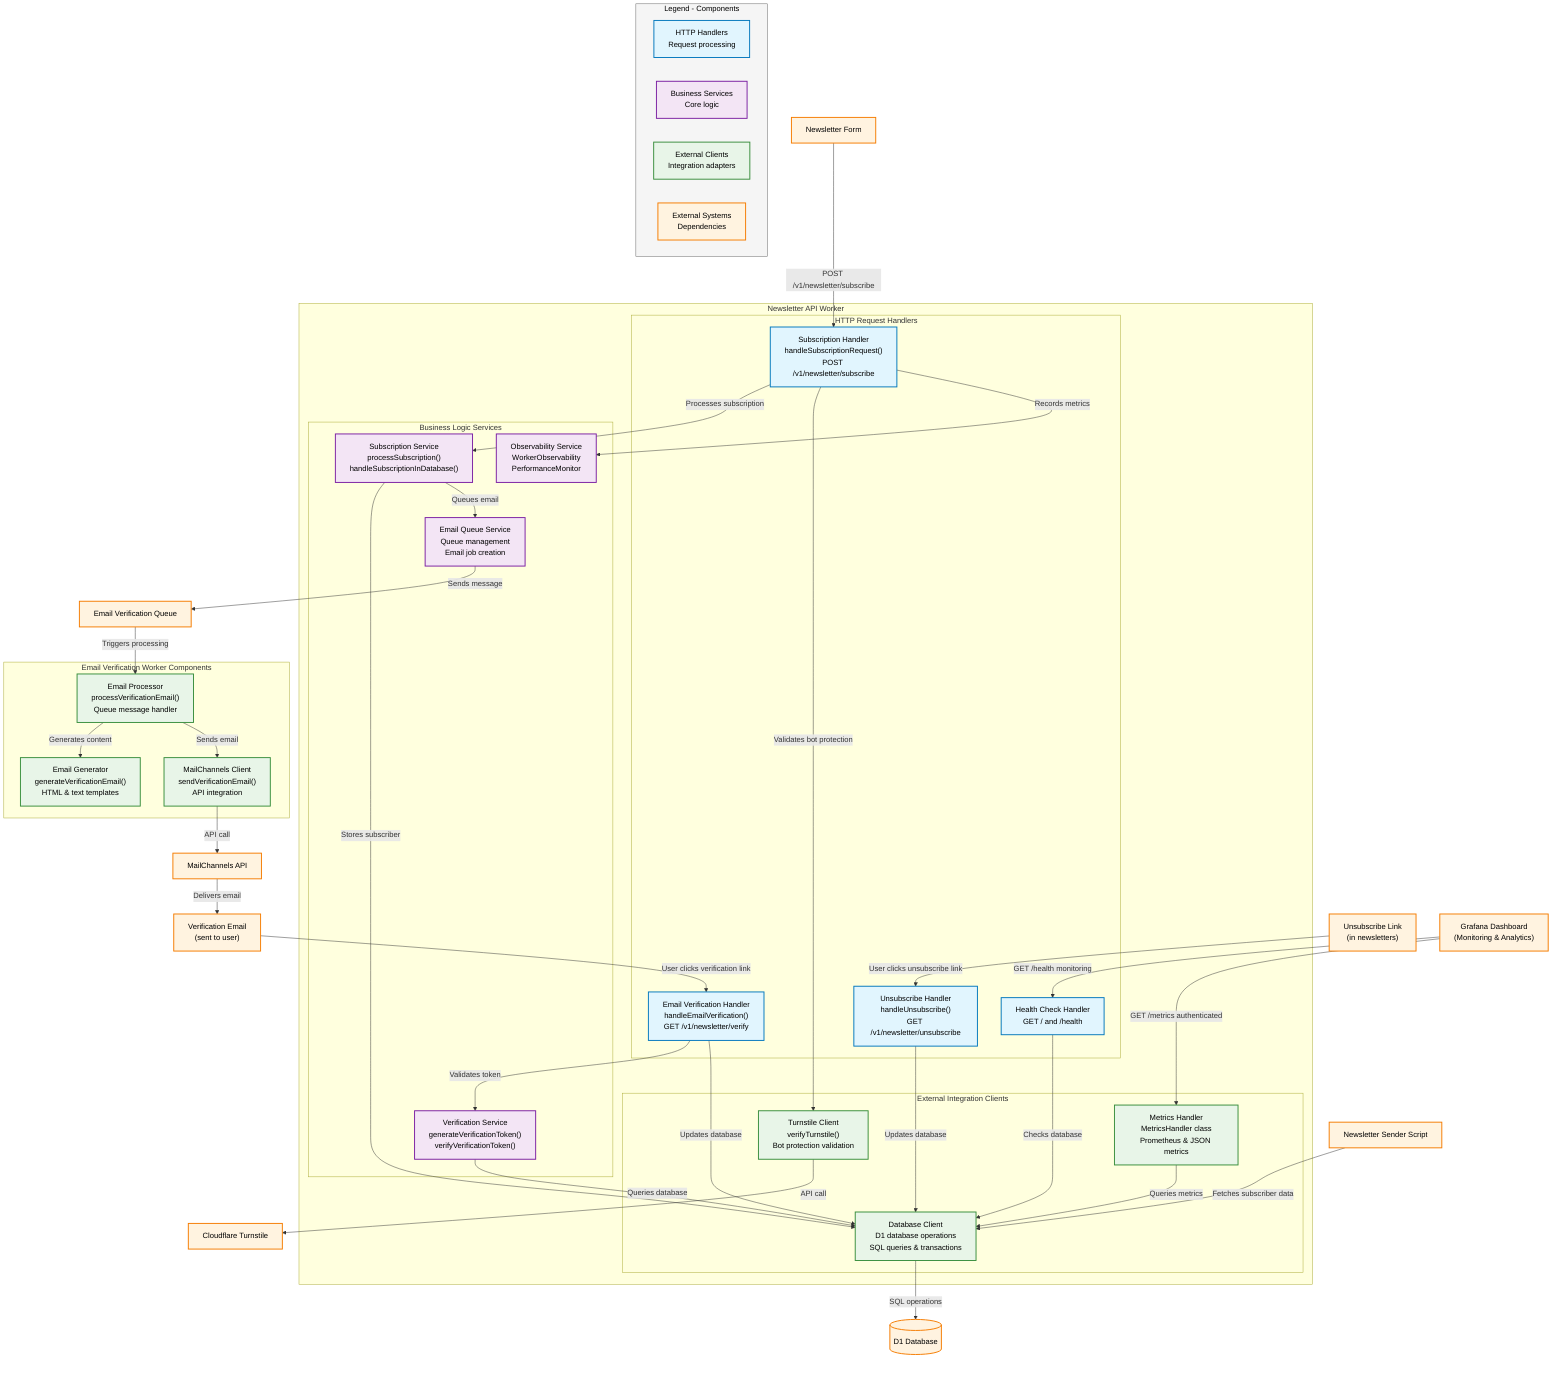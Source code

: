 graph TB
    %% External containers
    WebForm["Newsletter Form"]
    VerificationEmail["Verification Email<br/>(sent to user)"]
    UnsubscribeEmail["Unsubscribe Link<br/>(in newsletters)"]
    Grafana["Grafana Dashboard<br/>(Monitoring & Analytics)"]
    D1DB[("D1 Database")]
    EmailQueue["Email Verification Queue"]
    CFTurnstile["Cloudflare Turnstile"]
    MailChannels["MailChannels API"]
    NewsletterSender["Newsletter Sender Script"]

    %% C4 Model - Level 3: Component View - API Worker
    subgraph APIWorker["Newsletter API Worker"]
        subgraph HTTPHandlers["HTTP Request Handlers"]
            SubscribeHandler["Subscription Handler<br/>handleSubscriptionRequest()<br/>POST /v1/newsletter/subscribe"]
            VerifyHandler["Email Verification Handler<br/>handleEmailVerification()<br/>GET /v1/newsletter/verify"]
            UnsubscribeHandler["Unsubscribe Handler<br/>handleUnsubscribe()<br/>GET /v1/newsletter/unsubscribe"]
            HealthHandler["Health Check Handler<br/>GET / and /health"]
        end

        subgraph BusinessServices["Business Logic Services"]
            SubscriptionService["Subscription Service<br/>processSubscription()<br/>handleSubscriptionInDatabase()"]
            VerificationService["Verification Service<br/>generateVerificationToken()<br/>verifyVerificationToken()"]
            EmailQueueService["Email Queue Service<br/>Queue management<br/>Email job creation"]
            ObservabilityService["Observability Service<br/>WorkerObservability<br/>PerformanceMonitor"]
        end

        subgraph ExternalClients["External Integration Clients"]
            TurnstileClient["Turnstile Client<br/>verifyTurnstile()<br/>Bot protection validation"]
            DatabaseClient["Database Client<br/>D1 database operations<br/>SQL queries & transactions"]
            MetricsHandler["Metrics Handler<br/>MetricsHandler class<br/>Prometheus & JSON metrics"]
        end
    end

    subgraph EmailWorkerComponents["Email Verification Worker Components"]
        EmailProcessor["Email Processor<br/>processVerificationEmail()<br/>Queue message handler"]
        EmailGenerator["Email Generator<br/>generateVerificationEmail()<br/>HTML & text templates"]
        MailChannelsClient["MailChannels Client<br/>sendVerificationEmail()<br/>API integration"]
    end

    %% Component relationships
    WebForm -->|POST /v1/newsletter/subscribe| SubscribeHandler
    VerificationEmail -->|User clicks verification link| VerifyHandler
    UnsubscribeEmail -->|User clicks unsubscribe link| UnsubscribeHandler
    Grafana -->|GET /metrics authenticated| MetricsHandler
    Grafana -->|GET /health monitoring| HealthHandler
    NewsletterSender -->|Fetches subscriber data| DatabaseClient

    SubscribeHandler -->|Processes subscription| SubscriptionService
    SubscribeHandler -->|Validates bot protection| TurnstileClient
    SubscribeHandler -->|Records metrics| ObservabilityService
    VerifyHandler -->|Validates token| VerificationService
    VerifyHandler -->|Updates database| DatabaseClient
    UnsubscribeHandler -->|Updates database| DatabaseClient
    HealthHandler -->|Checks database| DatabaseClient

    SubscriptionService -->|Stores subscriber| DatabaseClient
    SubscriptionService -->|Queues email| EmailQueueService
    VerificationService -->|Queries database| DatabaseClient
    MetricsHandler -->|Queries metrics| DatabaseClient

    TurnstileClient -->|API call| CFTurnstile
    DatabaseClient -->|SQL operations| D1DB
    EmailQueueService -->|Sends message| EmailQueue

    EmailQueue -->|Triggers processing| EmailProcessor
    EmailProcessor -->|Generates content| EmailGenerator
    EmailProcessor -->|Sends email| MailChannelsClient
    MailChannelsClient -->|API call| MailChannels
    MailChannels -->|Delivers email| VerificationEmail

    %% Legend
    subgraph Legend["Legend - Components"]
        LegendHandler["HTTP Handlers<br/>Request processing"]
        LegendService["Business Services<br/>Core logic"]
        LegendClient["External Clients<br/>Integration adapters"]
        LegendExternal["External Systems<br/>Dependencies"]
    end

    %% Styling
    classDef handlerFlow fill:#e1f5fe,stroke:#0277bd,stroke-width:2px,color:#000
    classDef serviceFlow fill:#f3e5f5,stroke:#7b1fa2,stroke-width:2px,color:#000
    classDef clientFlow fill:#e8f5e8,stroke:#388e3c,stroke-width:2px,color:#000
    classDef externalFlow fill:#fff3e0,stroke:#f57c00,stroke-width:2px,color:#000
    classDef legendBox fill:#f5f5f5,stroke:#666,stroke-width:1px,color:#000

    class SubscribeHandler,VerifyHandler,UnsubscribeHandler,HealthHandler handlerFlow
    class SubscriptionService,VerificationService,EmailQueueService,ObservabilityService serviceFlow
    class TurnstileClient,DatabaseClient,MetricsHandler,EmailProcessor,EmailGenerator,MailChannelsClient clientFlow
    class WebForm,VerificationEmail,UnsubscribeEmail,Grafana,D1DB,EmailQueue,CFTurnstile,MailChannels,NewsletterSender externalFlow
    class Legend,LegendHandler,LegendService,LegendClient,LegendExternal legendBox

    %% Apply legend colors
    class LegendHandler handlerFlow
    class LegendService serviceFlow
    class LegendClient clientFlow
    class LegendExternal externalFlow